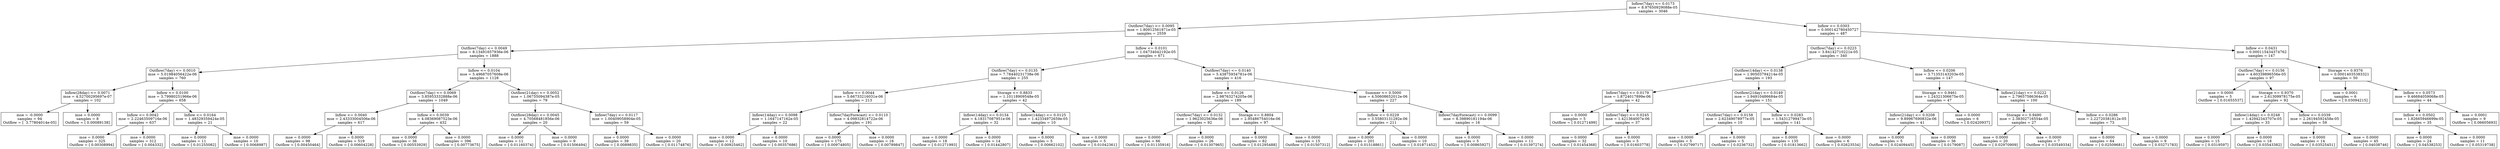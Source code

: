 digraph Tree {
0 [label="Inflow(7day) <= 0.0173\nmse = 8.97650929088e-05\nsamples = 3046", shape="box"] ;
1 [label="Outflow(7day) <= 0.0095\nmse = 1.80912561871e-05\nsamples = 2559", shape="box"] ;
0 -> 1 ;
2 [label="Outflow(7day) <= 0.0049\nmse = 8.13491657936e-06\nsamples = 1888", shape="box"] ;
1 -> 2 ;
3 [label="Outflow(7day) <= 0.0010\nmse = 5.01984056422e-06\nsamples = 760", shape="box"] ;
2 -> 3 ;
4 [label="Inflow(28day) <= 0.0071\nmse = 4.52700295697e-07\nsamples = 102", shape="box"] ;
3 -> 4 ;
5 [label="mse = -0.0000\nsamples = 94\nOutflow = [  3.77804014e-05]", shape="box"] ;
4 -> 5 ;
6 [label="mse = 0.0000\nsamples = 8\nOutflow = [ 0.00089138]", shape="box"] ;
4 -> 6 ;
7 [label="Inflow <= 0.0100\nmse = 3.79980251966e-06\nsamples = 658", shape="box"] ;
3 -> 7 ;
8 [label="Inflow <= 0.0042\nmse = 2.22463509716e-06\nsamples = 637", shape="box"] ;
7 -> 8 ;
9 [label="mse = 0.0000\nsamples = 325\nOutflow = [ 0.00308994]", shape="box"] ;
8 -> 9 ;
10 [label="mse = 0.0000\nsamples = 312\nOutflow = [ 0.004332]", shape="box"] ;
8 -> 10 ;
11 [label="Inflow <= 0.0164\nmse = 1.48329359424e-05\nsamples = 21", shape="box"] ;
7 -> 11 ;
12 [label="mse = 0.0000\nsamples = 11\nOutflow = [ 0.01255082]", shape="box"] ;
11 -> 12 ;
13 [label="mse = 0.0000\nsamples = 10\nOutflow = [ 0.0068987]", shape="box"] ;
11 -> 13 ;
14 [label="Inflow <= 0.0104\nmse = 5.49687057608e-06\nsamples = 1128", shape="box"] ;
2 -> 14 ;
15 [label="Outflow(7day) <= 0.0069\nmse = 3.85953332888e-06\nsamples = 1049", shape="box"] ;
14 -> 15 ;
16 [label="Inflow <= 0.0040\nmse = 2.43333004506e-06\nsamples = 617", shape="box"] ;
15 -> 16 ;
17 [label="mse = 0.0000\nsamples = 98\nOutflow = [ 0.00450464]", shape="box"] ;
16 -> 17 ;
18 [label="mse = 0.0000\nsamples = 519\nOutflow = [ 0.00604228]", shape="box"] ;
16 -> 18 ;
19 [label="Inflow <= 0.0039\nmse = 4.08369087523e-06\nsamples = 432", shape="box"] ;
15 -> 19 ;
20 [label="mse = 0.0000\nsamples = 36\nOutflow = [ 0.00553929]", shape="box"] ;
19 -> 20 ;
21 [label="mse = 0.0000\nsamples = 396\nOutflow = [ 0.00773675]", shape="box"] ;
19 -> 21 ;
22 [label="Outflow(21day) <= 0.0052\nmse = 1.06755094387e-05\nsamples = 79", shape="box"] ;
14 -> 22 ;
23 [label="Outflow(28day) <= 0.0045\nmse = 4.70568481856e-06\nsamples = 20", shape="box"] ;
22 -> 23 ;
24 [label="mse = 0.0000\nsamples = 11\nOutflow = [ 0.01160374]", shape="box"] ;
23 -> 24 ;
25 [label="mse = 0.0000\nsamples = 9\nOutflow = [ 0.01506494]", shape="box"] ;
23 -> 25 ;
26 [label="Inflow(7day) <= 0.0117\nmse = 1.00409058904e-05\nsamples = 59", shape="box"] ;
22 -> 26 ;
27 [label="mse = 0.0000\nsamples = 39\nOutflow = [ 0.0089835]", shape="box"] ;
26 -> 27 ;
28 [label="mse = 0.0000\nsamples = 20\nOutflow = [ 0.01174876]", shape="box"] ;
26 -> 28 ;
29 [label="Inflow <= 0.0101\nmse = 1.04734042192e-05\nsamples = 671", shape="box"] ;
1 -> 29 ;
30 [label="Outflow(7day) <= 0.0135\nmse = 7.78440231738e-06\nsamples = 255", shape="box"] ;
29 -> 30 ;
31 [label="Inflow <= 0.0044\nmse = 5.66733216031e-06\nsamples = 213", shape="box"] ;
30 -> 31 ;
32 [label="Inflow(14day) <= 0.0098\nmse = 1.1647147162e-05\nsamples = 22", shape="box"] ;
31 -> 32 ;
33 [label="mse = 0.0000\nsamples = 12\nOutflow = [ 0.00925462]", shape="box"] ;
32 -> 33 ;
34 [label="mse = 0.0000\nsamples = 10\nOutflow = [ 0.00357686]", shape="box"] ;
32 -> 34 ;
35 [label="Inflow(7dayForecast) <= 0.0110\nmse = 4.09832814722e-06\nsamples = 191", shape="box"] ;
31 -> 35 ;
36 [label="mse = 0.0000\nsamples = 175\nOutflow = [ 0.00974805]", shape="box"] ;
35 -> 36 ;
37 [label="mse = 0.0000\nsamples = 16\nOutflow = [ 0.00789847]", shape="box"] ;
35 -> 37 ;
38 [label="Storage <= 0.8833\nmse = 1.10118909548e-05\nsamples = 42", shape="box"] ;
30 -> 38 ;
39 [label="Inflow(14day) <= 0.0134\nmse = 4.18317087951e-06\nsamples = 32", shape="box"] ;
38 -> 39 ;
40 [label="mse = 0.0000\nsamples = 18\nOutflow = [ 0.01271993]", shape="box"] ;
39 -> 40 ;
41 [label="mse = 0.0000\nsamples = 14\nOutflow = [ 0.01442807]", shape="box"] ;
39 -> 41 ;
42 [label="Inflow(14day) <= 0.0125\nmse = 1.42334972659e-05\nsamples = 10", shape="box"] ;
38 -> 42 ;
43 [label="mse = 0.0000\nsamples = 5\nOutflow = [ 0.00662102]", shape="box"] ;
42 -> 43 ;
44 [label="mse = 0.0000\nsamples = 5\nOutflow = [ 0.01042361]", shape="box"] ;
42 -> 44 ;
45 [label="Outflow(7day) <= 0.0140\nmse = 5.43875934781e-06\nsamples = 416", shape="box"] ;
29 -> 45 ;
46 [label="Inflow <= 0.0126\nmse = 2.98763274205e-06\nsamples = 189", shape="box"] ;
45 -> 46 ;
47 [label="Outflow(7day) <= 0.0132\nmse = 1.9623025636e-06\nsamples = 92", shape="box"] ;
46 -> 47 ;
48 [label="mse = 0.0000\nsamples = 66\nOutflow = [ 0.01135916]", shape="box"] ;
47 -> 48 ;
49 [label="mse = 0.0000\nsamples = 26\nOutflow = [ 0.01307965]", shape="box"] ;
47 -> 49 ;
50 [label="Storage <= 0.8804\nmse = 2.95486754016e-06\nsamples = 97", shape="box"] ;
46 -> 50 ;
51 [label="mse = 0.0000\nsamples = 82\nOutflow = [ 0.01295488]", shape="box"] ;
50 -> 51 ;
52 [label="mse = 0.0000\nsamples = 15\nOutflow = [ 0.01507312]", shape="box"] ;
50 -> 52 ;
53 [label="Summer <= 0.5000\nmse = 4.50608652012e-06\nsamples = 227", shape="box"] ;
45 -> 53 ;
54 [label="Inflow <= 0.0229\nmse = 3.55803131292e-06\nsamples = 211", shape="box"] ;
53 -> 54 ;
55 [label="mse = 0.0000\nsamples = 201\nOutflow = [ 0.01518861]", shape="box"] ;
54 -> 55 ;
56 [label="mse = 0.0000\nsamples = 10\nOutflow = [ 0.01871452]", shape="box"] ;
54 -> 56 ;
57 [label="Inflow(7dayForecast) <= 0.0099\nmse = 8.39890181194e-06\nsamples = 16", shape="box"] ;
53 -> 57 ;
58 [label="mse = 0.0000\nsamples = 5\nOutflow = [ 0.00865927]", shape="box"] ;
57 -> 58 ;
59 [label="mse = 0.0000\nsamples = 11\nOutflow = [ 0.01397274]", shape="box"] ;
57 -> 59 ;
60 [label="Inflow <= 0.0303\nmse = 0.000142780450727\nsamples = 487", shape="box"] ;
0 -> 60 ;
61 [label="Outflow(7day) <= 0.0223\nmse = 3.84142710221e-05\nsamples = 340", shape="box"] ;
60 -> 61 ;
62 [label="Outflow(14day) <= 0.0138\nmse = 1.90503794214e-05\nsamples = 193", shape="box"] ;
61 -> 62 ;
63 [label="Inflow(7day) <= 0.0179\nmse = 1.8724017899e-06\nsamples = 42", shape="box"] ;
62 -> 63 ;
64 [label="mse = 0.0000\nsamples = 5\nOutflow = [ 0.01271499]", shape="box"] ;
63 -> 64 ;
65 [label="Inflow(7day) <= 0.0245\nmse = 1.421364007e-06\nsamples = 37", shape="box"] ;
63 -> 65 ;
66 [label="mse = 0.0000\nsamples = 32\nOutflow = [ 0.01454368]", shape="box"] ;
65 -> 66 ;
67 [label="mse = 0.0000\nsamples = 5\nOutflow = [ 0.01603778]", shape="box"] ;
65 -> 67 ;
68 [label="Outflow(21day) <= 0.0149\nmse = 1.94910486684e-05\nsamples = 151", shape="box"] ;
62 -> 68 ;
69 [label="Outflow(7day) <= 0.0158\nmse = 2.62349078977e-05\nsamples = 10", shape="box"] ;
68 -> 69 ;
70 [label="mse = 0.0000\nsamples = 5\nOutflow = [ 0.02799717]", shape="box"] ;
69 -> 70 ;
71 [label="mse = 0.0000\nsamples = 5\nOutflow = [ 0.0236732]", shape="box"] ;
69 -> 71 ;
72 [label="Inflow <= 0.0283\nmse = 1.54312799473e-05\nsamples = 141", shape="box"] ;
68 -> 72 ;
73 [label="mse = 0.0000\nsamples = 135\nOutflow = [ 0.01813662]", shape="box"] ;
72 -> 73 ;
74 [label="mse = 0.0000\nsamples = 6\nOutflow = [ 0.02623534]", shape="box"] ;
72 -> 74 ;
75 [label="Inflow <= 0.0206\nmse = 3.71353143203e-05\nsamples = 147", shape="box"] ;
61 -> 75 ;
76 [label="Storage <= 0.9461\nmse = 1.24321306675e-05\nsamples = 47", shape="box"] ;
75 -> 76 ;
77 [label="Inflow(21day) <= 0.0208\nmse = 9.89967690832e-06\nsamples = 41", shape="box"] ;
76 -> 77 ;
78 [label="mse = 0.0000\nsamples = 5\nOutflow = [ 0.02409445]", shape="box"] ;
77 -> 78 ;
79 [label="mse = 0.0000\nsamples = 36\nOutflow = [ 0.0179087]", shape="box"] ;
77 -> 79 ;
80 [label="mse = 0.0000\nsamples = 6\nOutflow = [ 0.02420937]", shape="box"] ;
76 -> 80 ;
81 [label="Inflow(21day) <= 0.0222\nmse = 2.79657586364e-05\nsamples = 100", shape="box"] ;
75 -> 81 ;
82 [label="Storage <= 0.9490\nmse = 2.38302716554e-05\nsamples = 27", shape="box"] ;
81 -> 82 ;
83 [label="mse = 0.0000\nsamples = 20\nOutflow = [ 0.02970909]", shape="box"] ;
82 -> 83 ;
84 [label="mse = 0.0000\nsamples = 7\nOutflow = [ 0.03549334]", shape="box"] ;
82 -> 84 ;
85 [label="Inflow <= 0.0286\nmse = 2.22720381812e-05\nsamples = 73", shape="box"] ;
81 -> 85 ;
86 [label="mse = 0.0000\nsamples = 64\nOutflow = [ 0.02509681]", shape="box"] ;
85 -> 86 ;
87 [label="mse = 0.0000\nsamples = 9\nOutflow = [ 0.03271783]", shape="box"] ;
85 -> 87 ;
88 [label="Inflow <= 0.0431\nmse = 0.000115434374762\nsamples = 147", shape="box"] ;
60 -> 88 ;
89 [label="Outflow(7day) <= 0.0156\nmse = 4.60339896556e-05\nsamples = 97", shape="box"] ;
88 -> 89 ;
90 [label="mse = 0.0000\nsamples = 5\nOutflow = [ 0.01655537]", shape="box"] ;
89 -> 90 ;
91 [label="Storage <= 0.9370\nmse = 2.61309978175e-05\nsamples = 92", shape="box"] ;
89 -> 91 ;
92 [label="Inflow(14day) <= 0.0248\nmse = 1.42942343707e-05\nsamples = 33", shape="box"] ;
91 -> 92 ;
93 [label="mse = 0.0000\nsamples = 15\nOutflow = [ 0.0319597]", shape="box"] ;
92 -> 93 ;
94 [label="mse = 0.0000\nsamples = 18\nOutflow = [ 0.03543382]", shape="box"] ;
92 -> 94 ;
95 [label="Inflow <= 0.0339\nmse = 2.26194592458e-05\nsamples = 59", shape="box"] ;
91 -> 95 ;
96 [label="mse = 0.0000\nsamples = 14\nOutflow = [ 0.03525451]", shape="box"] ;
95 -> 96 ;
97 [label="mse = 0.0000\nsamples = 45\nOutflow = [ 0.04038746]", shape="box"] ;
95 -> 97 ;
98 [label="Storage <= 0.9376\nmse = 0.00014035383321\nsamples = 50", shape="box"] ;
88 -> 98 ;
99 [label="mse = 0.0001\nsamples = 6\nOutflow = [ 0.03094215]", shape="box"] ;
98 -> 99 ;
100 [label="Inflow <= 0.0573\nmse = 9.46684059068e-05\nsamples = 44", shape="box"] ;
98 -> 100 ;
101 [label="Inflow <= 0.0502\nmse = 1.82665946699e-05\nsamples = 35", shape="box"] ;
100 -> 101 ;
102 [label="mse = 0.0000\nsamples = 24\nOutflow = [ 0.04538253]", shape="box"] ;
101 -> 102 ;
103 [label="mse = 0.0000\nsamples = 11\nOutflow = [ 0.05319738]", shape="box"] ;
101 -> 103 ;
104 [label="mse = 0.0001\nsamples = 9\nOutflow = [ 0.06605693]", shape="box"] ;
100 -> 104 ;
}